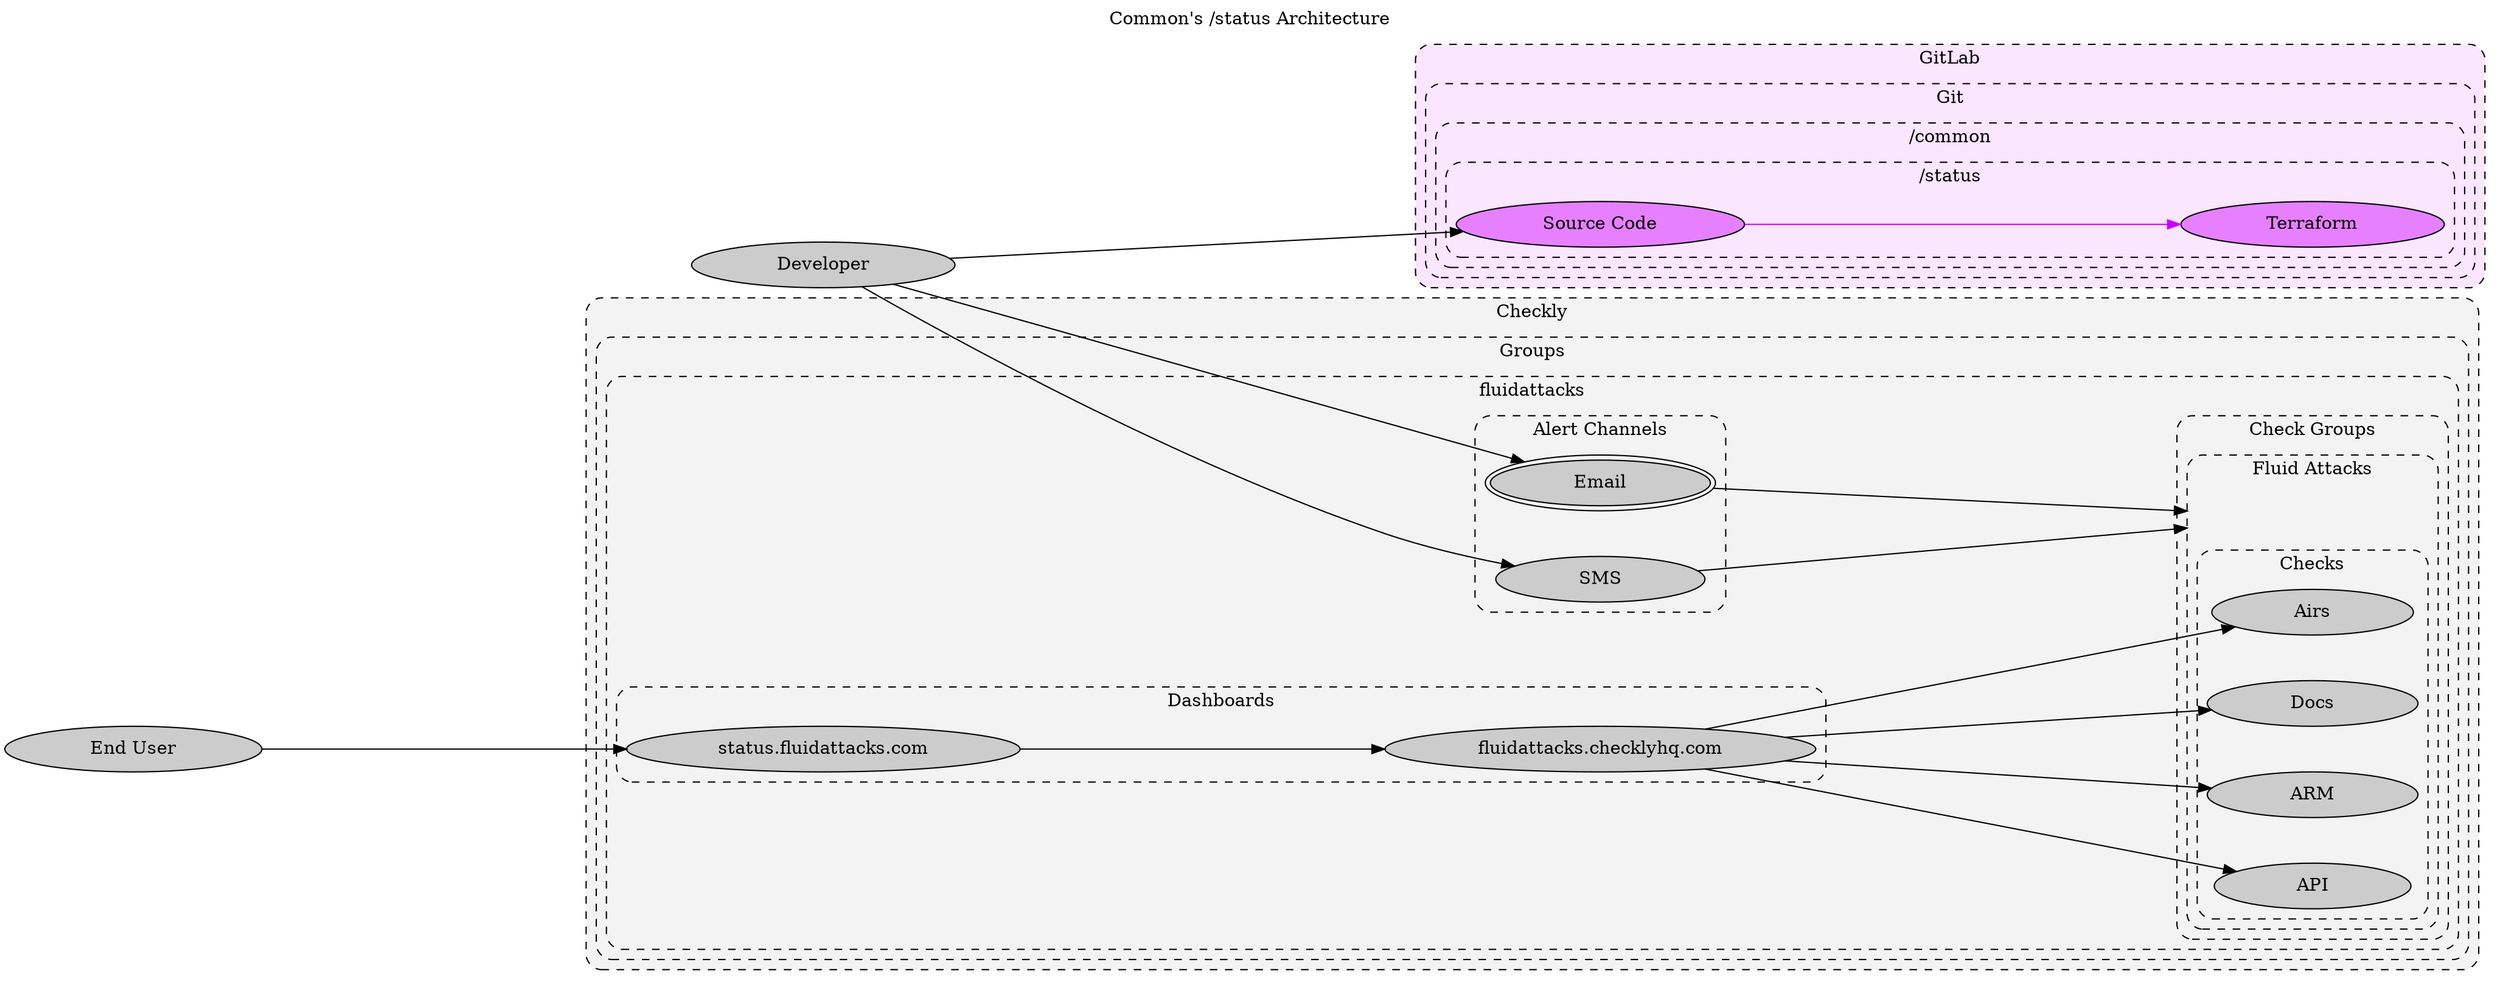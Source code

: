 digraph status {
  label="Common's /status Architecture"
  labelloc="t"
  compound="true"
  concentrate="true"
  rankdir="LR"
  ranksep="4.0"
  nodesep="0.5"
  overlap="scalexy"

  node[style="filled" margin="0.8,0.0"]
  graph[style="dashed,rounded"]

  subgraph cluster_gitlab {
    label="GitLab"
    bgcolor="0.8 0.1 1.0"
    node[fillcolor="0.8 0.5 1.0"]

    subgraph cluster_gitlab_git {
      label="Git"

      subgraph cluster_gitlab_git_common {
        label="/common"

        subgraph cluster_gitlab_git_common_criteria {
          label="/status"

          gitlab_git_common_status[label="Source Code"]
          gitlab_git_common_status_terraform[label="Terraform"]
        }
      }
    }
  }

  subgraph cluster_checkly {
    label="Checkly"
    bgcolor="0.0 0.0 0.95"
    node[fillcolor="0.0 0.0 0.8"]

    subgraph cluster_checkly_groups {
      label="Groups"

      subgraph cluster_checkly_groups_fluidattacks {
        label="fluidattacks"

        subgraph cluster_checkly_groups_fluidattacks_alert_channels {
          label="Alert Channels"

          checkly_groups_fluidattacks_alert_channels_email[label="Email" peripheries="2"]
          checkly_groups_fluidattacks_alert_channels_sms[label="SMS"]
        }

        subgraph cluster_checkly_groups_fluidattacks_check_groups {
          label="Check Groups"

          subgraph cluster_checkly_groups_fluidattacks_checks_groups_fluidattacks {
            label="Fluid Attacks"

            cluster_checkly_groups_fluidattacks_checks_groups_fluidattacks[label="" style="invis"]

            subgraph cluster_checkly_groups_fluidattacks_checks_groups_fluidattacks_checks {
              label="Checks"

              checkly_groups_fluidattacks_checks_airs[label="Airs"]
              checkly_groups_fluidattacks_checks_docs[label="Docs"]
              checkly_groups_fluidattacks_checks_arm[label="ARM"]
              checkly_groups_fluidattacks_checks_api[label="API"]
            }
          }
        }


        subgraph cluster_checkly_groups_fluidattacks_dashboards {
          label="Dashboards"

          checkly_groups_fluidattacks_dashboards_fluidattacks_checklyhq_com[label="fluidattacks.checklyhq.com"]
          checkly_groups_fluidattacks_dashboards_status_fluidattacks_com[label="status.fluidattacks.com"]
        }
      }
    }
  }

  edge[color="0.8 1.0 1.0"]
  gitlab_git_common_status -> gitlab_git_common_status_terraform[]

  node[fillcolor="0.0 0.0 0.8"]
  developer[label="Developer"]
  end_user[label="End User"]

  edge[color="0.0 0.0 0.0"]
  checkly_groups_fluidattacks_dashboards_status_fluidattacks_com -> checkly_groups_fluidattacks_dashboards_fluidattacks_checklyhq_com[]
  checkly_groups_fluidattacks_dashboards_fluidattacks_checklyhq_com -> checkly_groups_fluidattacks_checks_airs[]
  checkly_groups_fluidattacks_dashboards_fluidattacks_checklyhq_com -> checkly_groups_fluidattacks_checks_docs[]
  checkly_groups_fluidattacks_dashboards_fluidattacks_checklyhq_com -> checkly_groups_fluidattacks_checks_arm[]
  checkly_groups_fluidattacks_dashboards_fluidattacks_checklyhq_com -> checkly_groups_fluidattacks_checks_api[]
  checkly_groups_fluidattacks_alert_channels_email -> cluster_checkly_groups_fluidattacks_checks_groups_fluidattacks[lhead="cluster_checkly_groups_fluidattacks_checks_groups_fluidattacks"]
  checkly_groups_fluidattacks_alert_channels_sms -> cluster_checkly_groups_fluidattacks_checks_groups_fluidattacks[lhead="cluster_checkly_groups_fluidattacks_checks_groups_fluidattacks"]
  developer -> gitlab_git_common_status[]
  developer -> checkly_groups_fluidattacks_alert_channels_email[]
  developer -> checkly_groups_fluidattacks_alert_channels_sms[]
  end_user -> checkly_groups_fluidattacks_dashboards_status_fluidattacks_com[]
}
